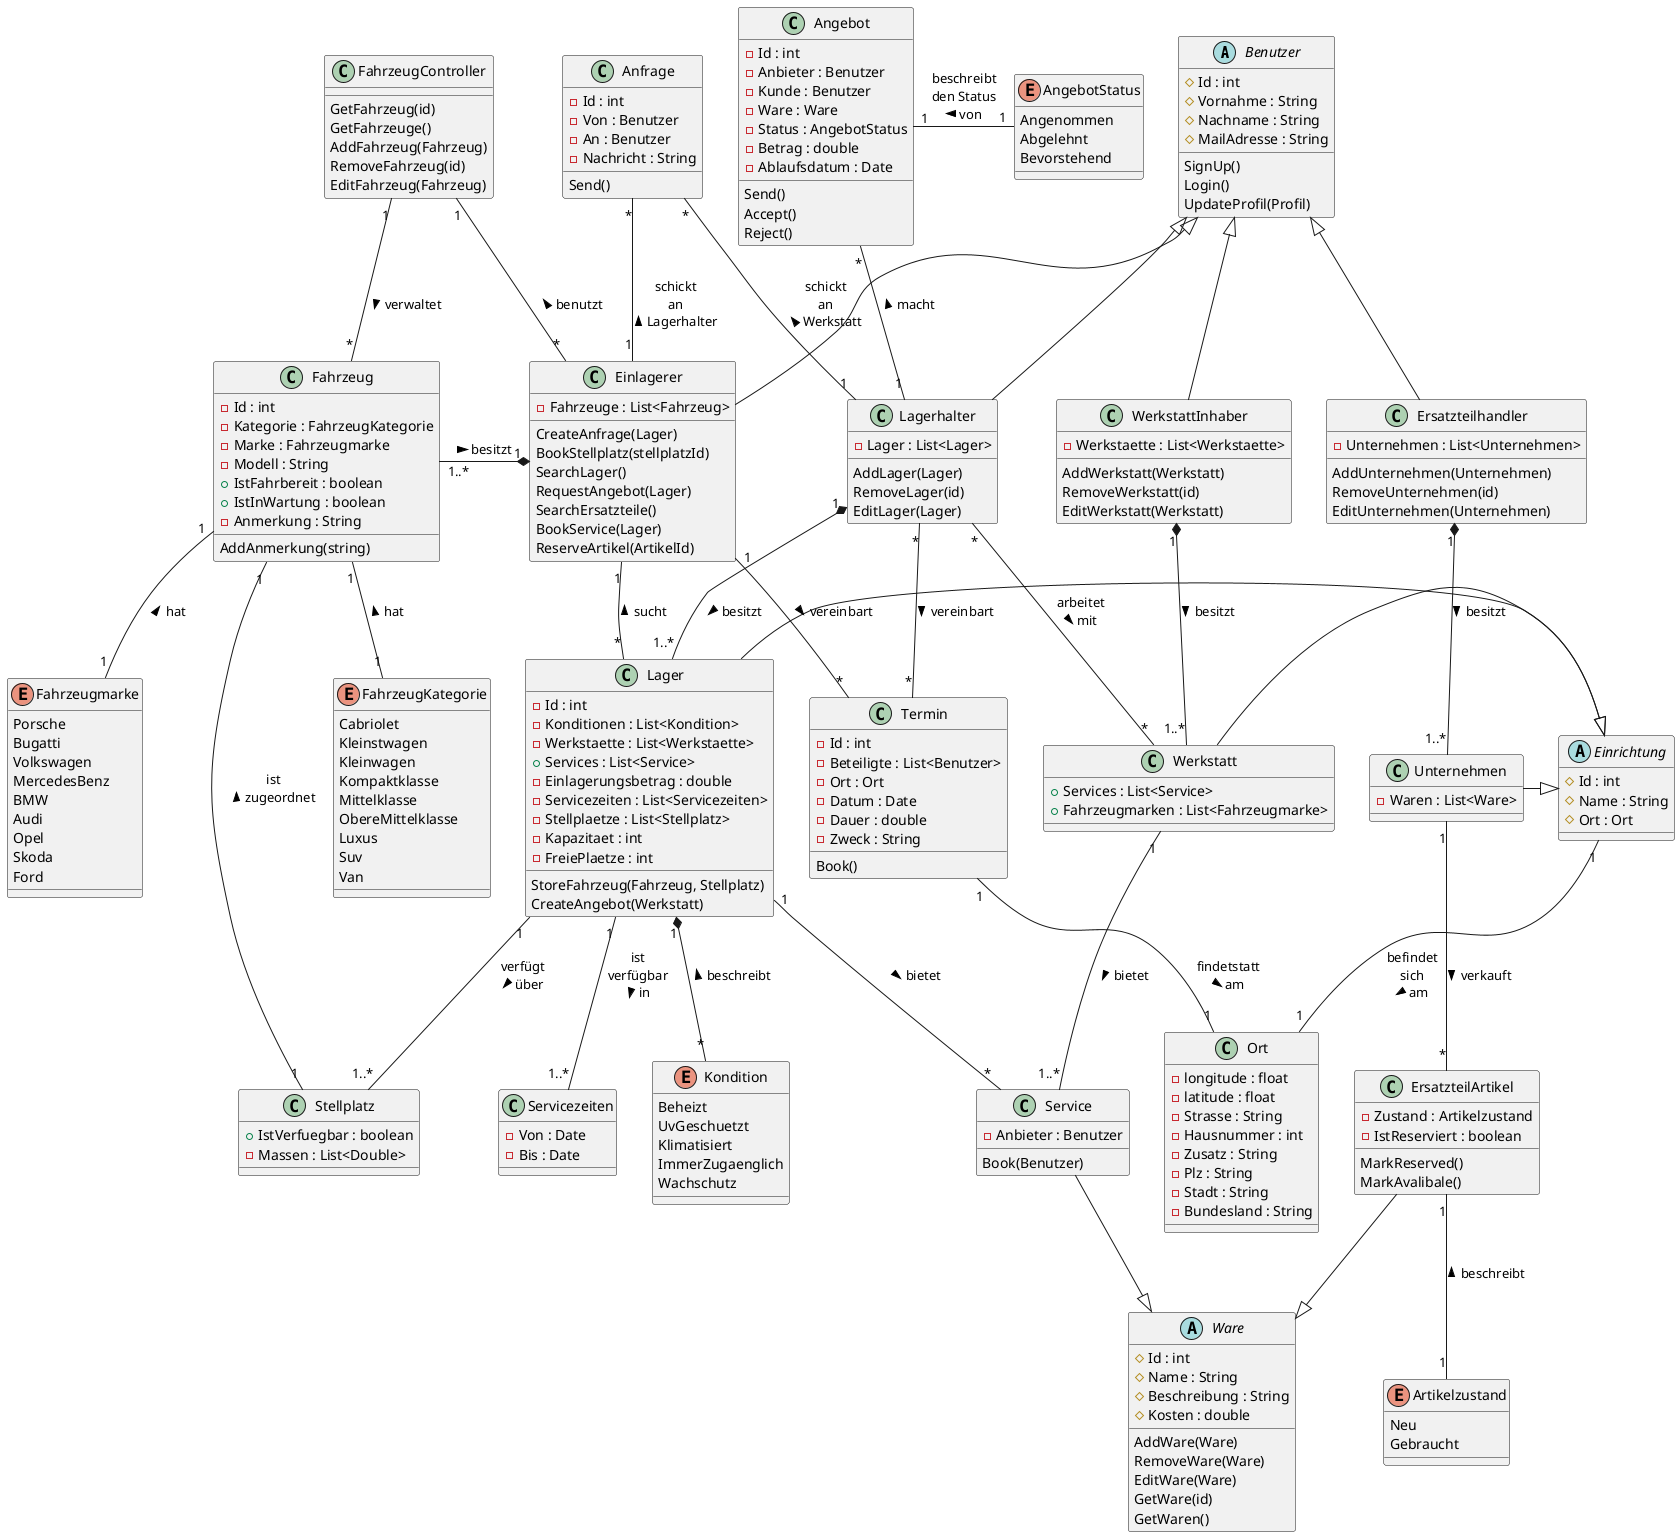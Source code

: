 @startuml
abstract Benutzer {
  # Id : int
  # Vornahme : String
  # Nachname : String
  # MailAdresse : String
  SignUp()
  Login()
  UpdateProfil(Profil)
}

abstract  Einrichtung {
  # Id : int
  # Name : String
  # Ort : Ort
}

abstract Ware {
  # Id : int
  # Name : String
  # Beschreibung : String
  # Kosten : double
  AddWare(Ware)
  RemoveWare(Ware)
  EditWare(Ware)
  GetWare(id)
  GetWaren()

}

class Ort {
  - longitude : float
  - latitude : float
  - Strasse : String
  - Hausnummer : int
  - Zusatz : String
  - Plz : String
  - Stadt : String
  - Bundesland : String
}

class Lagerhalter {
  - Lager : List<Lager>
  AddLager(Lager)
  RemoveLager(id)
  EditLager(Lager)
}
class FahrzeugController{
GetFahrzeug(id)
GetFahrzeuge()
AddFahrzeug(Fahrzeug)
RemoveFahrzeug(id)
 EditFahrzeug(Fahrzeug)
}
class Einlagerer {
  - Fahrzeuge : List<Fahrzeug>

  CreateAnfrage(Lager)
  BookStellplatz(stellplatzId)
  SearchLager()
  RequestAngebot(Lager)
  SearchErsatzteile()
  BookService(Lager)
  ReserveArtikel(ArtikelId)
}

class WerkstattInhaber {
  - Werkstaette : List<Werkstaette>
  AddWerkstatt(Werkstatt)
  RemoveWerkstatt(id)
  EditWerkstatt(Werkstatt)
}

class Ersatzteilhandler {
  - Unternehmen : List<Unternehmen>
  AddUnternehmen(Unternehmen)
  RemoveUnternehmen(id)
  EditUnternehmen(Unternehmen)
}

class Stellplatz {
  + IstVerfuegbar : boolean
  - Massen : List<Double>
}

class Fahrzeug {
  - Id : int
  - Kategorie : FahrzeugKategorie
  - Marke : Fahrzeugmarke
  - Modell : String
  + IstFahrbereit : boolean
  + IstInWartung : boolean
  - Anmerkung : String
  AddAnmerkung(string)
}

class Termin {
  - Id : int
  - Beteiligte : List<Benutzer>
  - Ort : Ort
  - Datum : Date
  - Dauer : double
  - Zweck : String
  Book()
}

class Service {
-Anbieter : Benutzer
Book(Benutzer)
}

class Lager {
  - Id : int
  - Konditionen : List<Kondition>
  - Werkstaette : List<Werkstaette>
   + Services : List<Service>
  - Einlagerungsbetrag : double
  - Servicezeiten : List<Servicezeiten>
  - Stellplaetze : List<Stellplatz>
  - Kapazitaet : int
  - FreiePlaetze : int
  StoreFahrzeug(Fahrzeug, Stellplatz)
  CreateAngebot(Werkstatt)
}

class Servicezeiten {
  - Von : Date
  - Bis : Date
}

class ErsatzteilArtikel {
  - Zustand : Artikelzustand
  - IstReserviert : boolean
  MarkReserved()
  MarkAvalibale()
}

class Werkstatt {
  + Services : List<Service>
  + Fahrzeugmarken : List<Fahrzeugmarke>
}

class Unternehmen {
  - Waren : List<Ware>
}

class Anfrage {
  - Id : int
  - Von : Benutzer
  - An : Benutzer
  - Nachricht : String
  Send()
}

class Angebot {
  - Id : int
  - Anbieter : Benutzer
  - Kunde : Benutzer
  - Ware : Ware
  - Status : AngebotStatus
  - Betrag : double
  - Ablaufsdatum : Date
  Send()
  Accept()
  Reject()
}

enum AngebotStatus {
  Angenommen
  Abgelehnt
  Bevorstehend
}

enum Kondition {
  Beheizt
  UvGeschuetzt
  Klimatisiert
  ImmerZugaenglich
  Wachschutz
}

enum FahrzeugKategorie {
  Cabriolet
  Kleinstwagen
  Kleinwagen
  Kompaktklasse
  Mittelklasse
  ObereMittelklasse
  Luxus
  Suv
  Van
  }

enum Fahrzeugmarke {
  Porsche
  Bugatti
  Volkswagen
  MercedesBenz
  BMW
  Audi
  Opel
  Skoda
  Ford
  }

enum Artikelzustand {
  Neu
  Gebraucht
}


Benutzer <|-- Lagerhalter
Benutzer <|-- Einlagerer
Benutzer <|-- WerkstattInhaber
Benutzer <|-- Ersatzteilhandler

Lager -right-|> Einrichtung
Werkstatt -right-|> Einrichtung
Unternehmen -right-|> Einrichtung

Lagerhalter "1" *-- "1..*" Lager : besitzt >
Lagerhalter "*" -- "*" Werkstatt : arbeitet\nmit >
Lagerhalter "*" -- "*" Termin : vereinbart >
Lagerhalter "1" -up- "*" Angebot : macht >

WerkstattInhaber "1" *-- "1..*" Werkstatt : besitzt >

Ersatzteilhandler "1" *-- "1..*" Unternehmen : besitzt >
Unternehmen "1" -- "*" ErsatzteilArtikel : verkauft >

Einrichtung "1" -- "1" Ort : befindet\nsich\nam >
Termin "1" -- "1" Ort : findetstatt\nam >

Einlagerer "1" -- "*" Termin : vereinbart >


Lager "1" -- "1..*" Servicezeiten : ist\nverfügbar\nin  >
Lager "1" *-- "*" Kondition : beschreibt <
Lager "1" -- "1..*" Stellplatz : verfügt\nüber >
Lager "1" -- "*" Service : bietet >

Fahrzeug "1" -- "1" FahrzeugKategorie : hat <
Fahrzeug "1" -- "1" Fahrzeugmarke : hat <

Fahrzeug "1" -- "1" Stellplatz : ist\nzugeordnet <
FahrzeugController "1" -- "*" Einlagerer : benutzt <
FahrzeugController "1" -- "*" Fahrzeug : verwaltet >

Einlagerer "1" *-left- "1..*" Fahrzeug : besitzt <
Einlagerer "1" -- "*" Lager : sucht <

Anfrage "*" -- "1" Einlagerer : schickt\nan\nLagerhalter <
Anfrage "*" -- "1" Lagerhalter : schickt\nan\nWerkstatt <

Werkstatt "1" -- "1..*" Service : bietet >

Service  --|> Ware
ErsatzteilArtikel  --|> Ware
Artikelzustand "1" -up- "1" ErsatzteilArtikel : beschreibt >
AngebotStatus "1" -left- "1" Angebot : beschreibt\nden Status\nvon <
@enduml